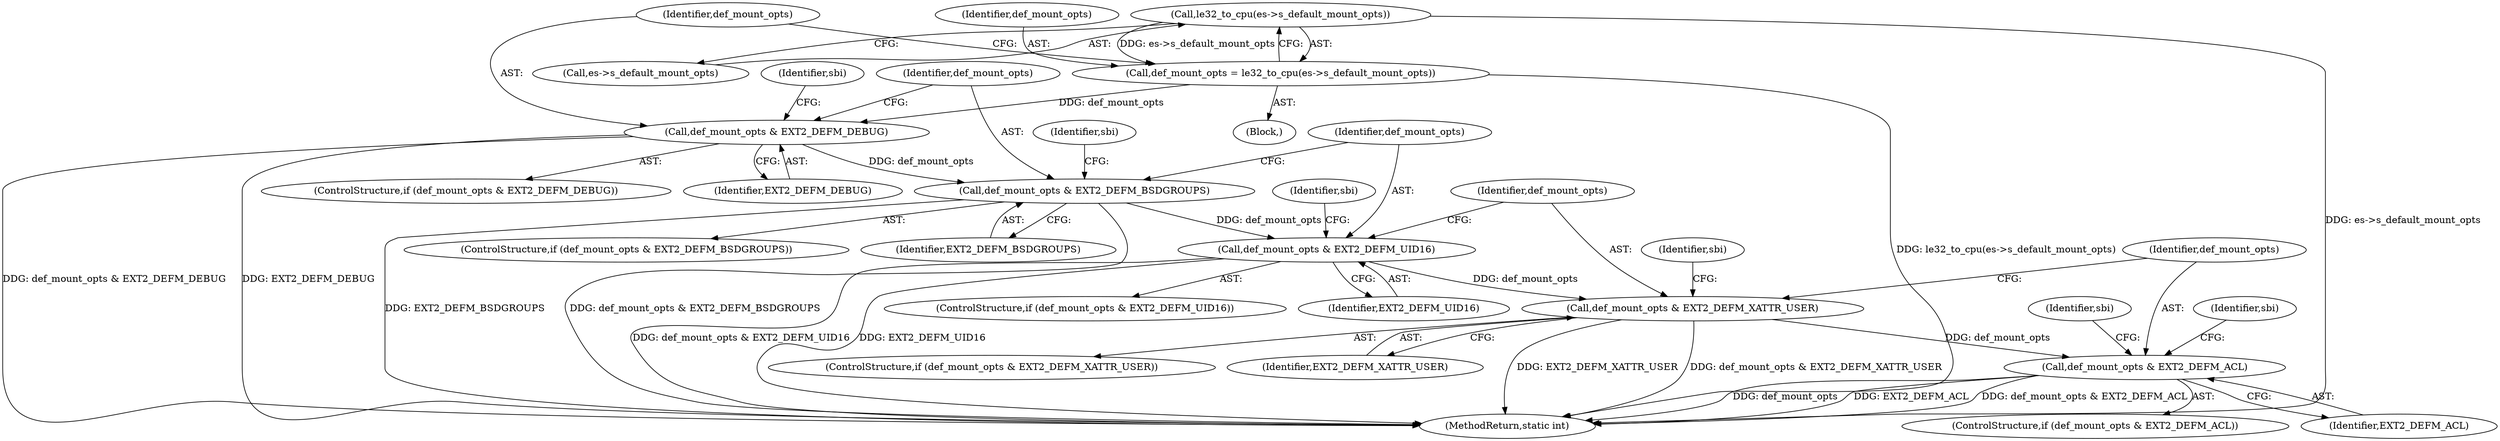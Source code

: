 digraph "0_linux_be0726d33cb8f411945884664924bed3cb8c70ee_0@pointer" {
"1000276" [label="(Call,le32_to_cpu(es->s_default_mount_opts))"];
"1000274" [label="(Call,def_mount_opts = le32_to_cpu(es->s_default_mount_opts))"];
"1000281" [label="(Call,def_mount_opts & EXT2_DEFM_DEBUG)"];
"1000290" [label="(Call,def_mount_opts & EXT2_DEFM_BSDGROUPS)"];
"1000299" [label="(Call,def_mount_opts & EXT2_DEFM_UID16)"];
"1000308" [label="(Call,def_mount_opts & EXT2_DEFM_XATTR_USER)"];
"1000317" [label="(Call,def_mount_opts & EXT2_DEFM_ACL)"];
"1000282" [label="(Identifier,def_mount_opts)"];
"1000274" [label="(Call,def_mount_opts = le32_to_cpu(es->s_default_mount_opts))"];
"1000280" [label="(ControlStructure,if (def_mount_opts & EXT2_DEFM_DEBUG))"];
"1000316" [label="(ControlStructure,if (def_mount_opts & EXT2_DEFM_ACL))"];
"1000309" [label="(Identifier,def_mount_opts)"];
"1000275" [label="(Identifier,def_mount_opts)"];
"1000318" [label="(Identifier,def_mount_opts)"];
"1000330" [label="(Identifier,sbi)"];
"1000301" [label="(Identifier,EXT2_DEFM_UID16)"];
"1000298" [label="(ControlStructure,if (def_mount_opts & EXT2_DEFM_UID16))"];
"1000113" [label="(Block,)"];
"1000322" [label="(Identifier,sbi)"];
"1000307" [label="(ControlStructure,if (def_mount_opts & EXT2_DEFM_XATTR_USER))"];
"1000277" [label="(Call,es->s_default_mount_opts)"];
"1000317" [label="(Call,def_mount_opts & EXT2_DEFM_ACL)"];
"1000299" [label="(Call,def_mount_opts & EXT2_DEFM_UID16)"];
"1000313" [label="(Identifier,sbi)"];
"1000308" [label="(Call,def_mount_opts & EXT2_DEFM_XATTR_USER)"];
"1000276" [label="(Call,le32_to_cpu(es->s_default_mount_opts))"];
"1000281" [label="(Call,def_mount_opts & EXT2_DEFM_DEBUG)"];
"1000295" [label="(Identifier,sbi)"];
"1000290" [label="(Call,def_mount_opts & EXT2_DEFM_BSDGROUPS)"];
"1000289" [label="(ControlStructure,if (def_mount_opts & EXT2_DEFM_BSDGROUPS))"];
"1000292" [label="(Identifier,EXT2_DEFM_BSDGROUPS)"];
"1000291" [label="(Identifier,def_mount_opts)"];
"1000319" [label="(Identifier,EXT2_DEFM_ACL)"];
"1001382" [label="(MethodReturn,static int)"];
"1000310" [label="(Identifier,EXT2_DEFM_XATTR_USER)"];
"1000286" [label="(Identifier,sbi)"];
"1000304" [label="(Identifier,sbi)"];
"1000283" [label="(Identifier,EXT2_DEFM_DEBUG)"];
"1000300" [label="(Identifier,def_mount_opts)"];
"1000276" -> "1000274"  [label="AST: "];
"1000276" -> "1000277"  [label="CFG: "];
"1000277" -> "1000276"  [label="AST: "];
"1000274" -> "1000276"  [label="CFG: "];
"1000276" -> "1001382"  [label="DDG: es->s_default_mount_opts"];
"1000276" -> "1000274"  [label="DDG: es->s_default_mount_opts"];
"1000274" -> "1000113"  [label="AST: "];
"1000275" -> "1000274"  [label="AST: "];
"1000282" -> "1000274"  [label="CFG: "];
"1000274" -> "1001382"  [label="DDG: le32_to_cpu(es->s_default_mount_opts)"];
"1000274" -> "1000281"  [label="DDG: def_mount_opts"];
"1000281" -> "1000280"  [label="AST: "];
"1000281" -> "1000283"  [label="CFG: "];
"1000282" -> "1000281"  [label="AST: "];
"1000283" -> "1000281"  [label="AST: "];
"1000286" -> "1000281"  [label="CFG: "];
"1000291" -> "1000281"  [label="CFG: "];
"1000281" -> "1001382"  [label="DDG: def_mount_opts & EXT2_DEFM_DEBUG"];
"1000281" -> "1001382"  [label="DDG: EXT2_DEFM_DEBUG"];
"1000281" -> "1000290"  [label="DDG: def_mount_opts"];
"1000290" -> "1000289"  [label="AST: "];
"1000290" -> "1000292"  [label="CFG: "];
"1000291" -> "1000290"  [label="AST: "];
"1000292" -> "1000290"  [label="AST: "];
"1000295" -> "1000290"  [label="CFG: "];
"1000300" -> "1000290"  [label="CFG: "];
"1000290" -> "1001382"  [label="DDG: EXT2_DEFM_BSDGROUPS"];
"1000290" -> "1001382"  [label="DDG: def_mount_opts & EXT2_DEFM_BSDGROUPS"];
"1000290" -> "1000299"  [label="DDG: def_mount_opts"];
"1000299" -> "1000298"  [label="AST: "];
"1000299" -> "1000301"  [label="CFG: "];
"1000300" -> "1000299"  [label="AST: "];
"1000301" -> "1000299"  [label="AST: "];
"1000304" -> "1000299"  [label="CFG: "];
"1000309" -> "1000299"  [label="CFG: "];
"1000299" -> "1001382"  [label="DDG: def_mount_opts & EXT2_DEFM_UID16"];
"1000299" -> "1001382"  [label="DDG: EXT2_DEFM_UID16"];
"1000299" -> "1000308"  [label="DDG: def_mount_opts"];
"1000308" -> "1000307"  [label="AST: "];
"1000308" -> "1000310"  [label="CFG: "];
"1000309" -> "1000308"  [label="AST: "];
"1000310" -> "1000308"  [label="AST: "];
"1000313" -> "1000308"  [label="CFG: "];
"1000318" -> "1000308"  [label="CFG: "];
"1000308" -> "1001382"  [label="DDG: EXT2_DEFM_XATTR_USER"];
"1000308" -> "1001382"  [label="DDG: def_mount_opts & EXT2_DEFM_XATTR_USER"];
"1000308" -> "1000317"  [label="DDG: def_mount_opts"];
"1000317" -> "1000316"  [label="AST: "];
"1000317" -> "1000319"  [label="CFG: "];
"1000318" -> "1000317"  [label="AST: "];
"1000319" -> "1000317"  [label="AST: "];
"1000322" -> "1000317"  [label="CFG: "];
"1000330" -> "1000317"  [label="CFG: "];
"1000317" -> "1001382"  [label="DDG: def_mount_opts"];
"1000317" -> "1001382"  [label="DDG: EXT2_DEFM_ACL"];
"1000317" -> "1001382"  [label="DDG: def_mount_opts & EXT2_DEFM_ACL"];
}
